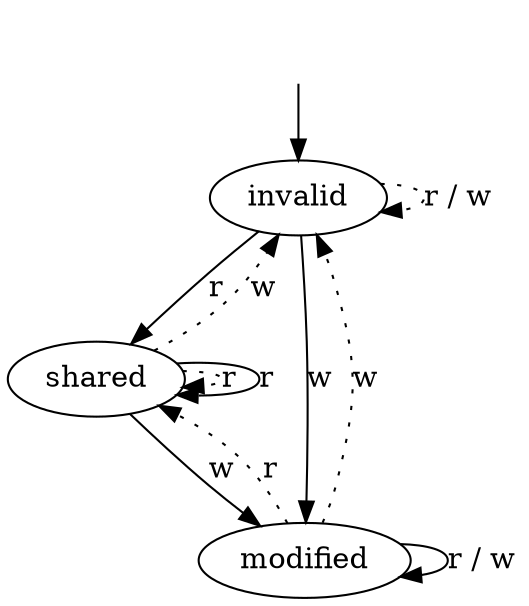 digraph {
	initial_state_source2 [style=invis]
	initial_state_source2 -> "invalid"

	"invalid"  -> "invalid"  [label="r / w", style=dotted]
	"invalid"  -> "shared"   [label="r"]
	"invalid"  -> "modified" [label="w"]

	"shared"   -> "shared"   [label="r",     style=dotted]
	"shared"   -> "invalid"  [label="w",     style=dotted]
	"shared"   -> "shared"   [label="r"]
	"shared"   -> "modified" [label="w"]

	"modified" -> "shared"   [label="r",     style=dotted]
	"modified" -> "invalid"  [label="w",     style=dotted]
	"modified" -> "modified" [label="r / w"]
}

